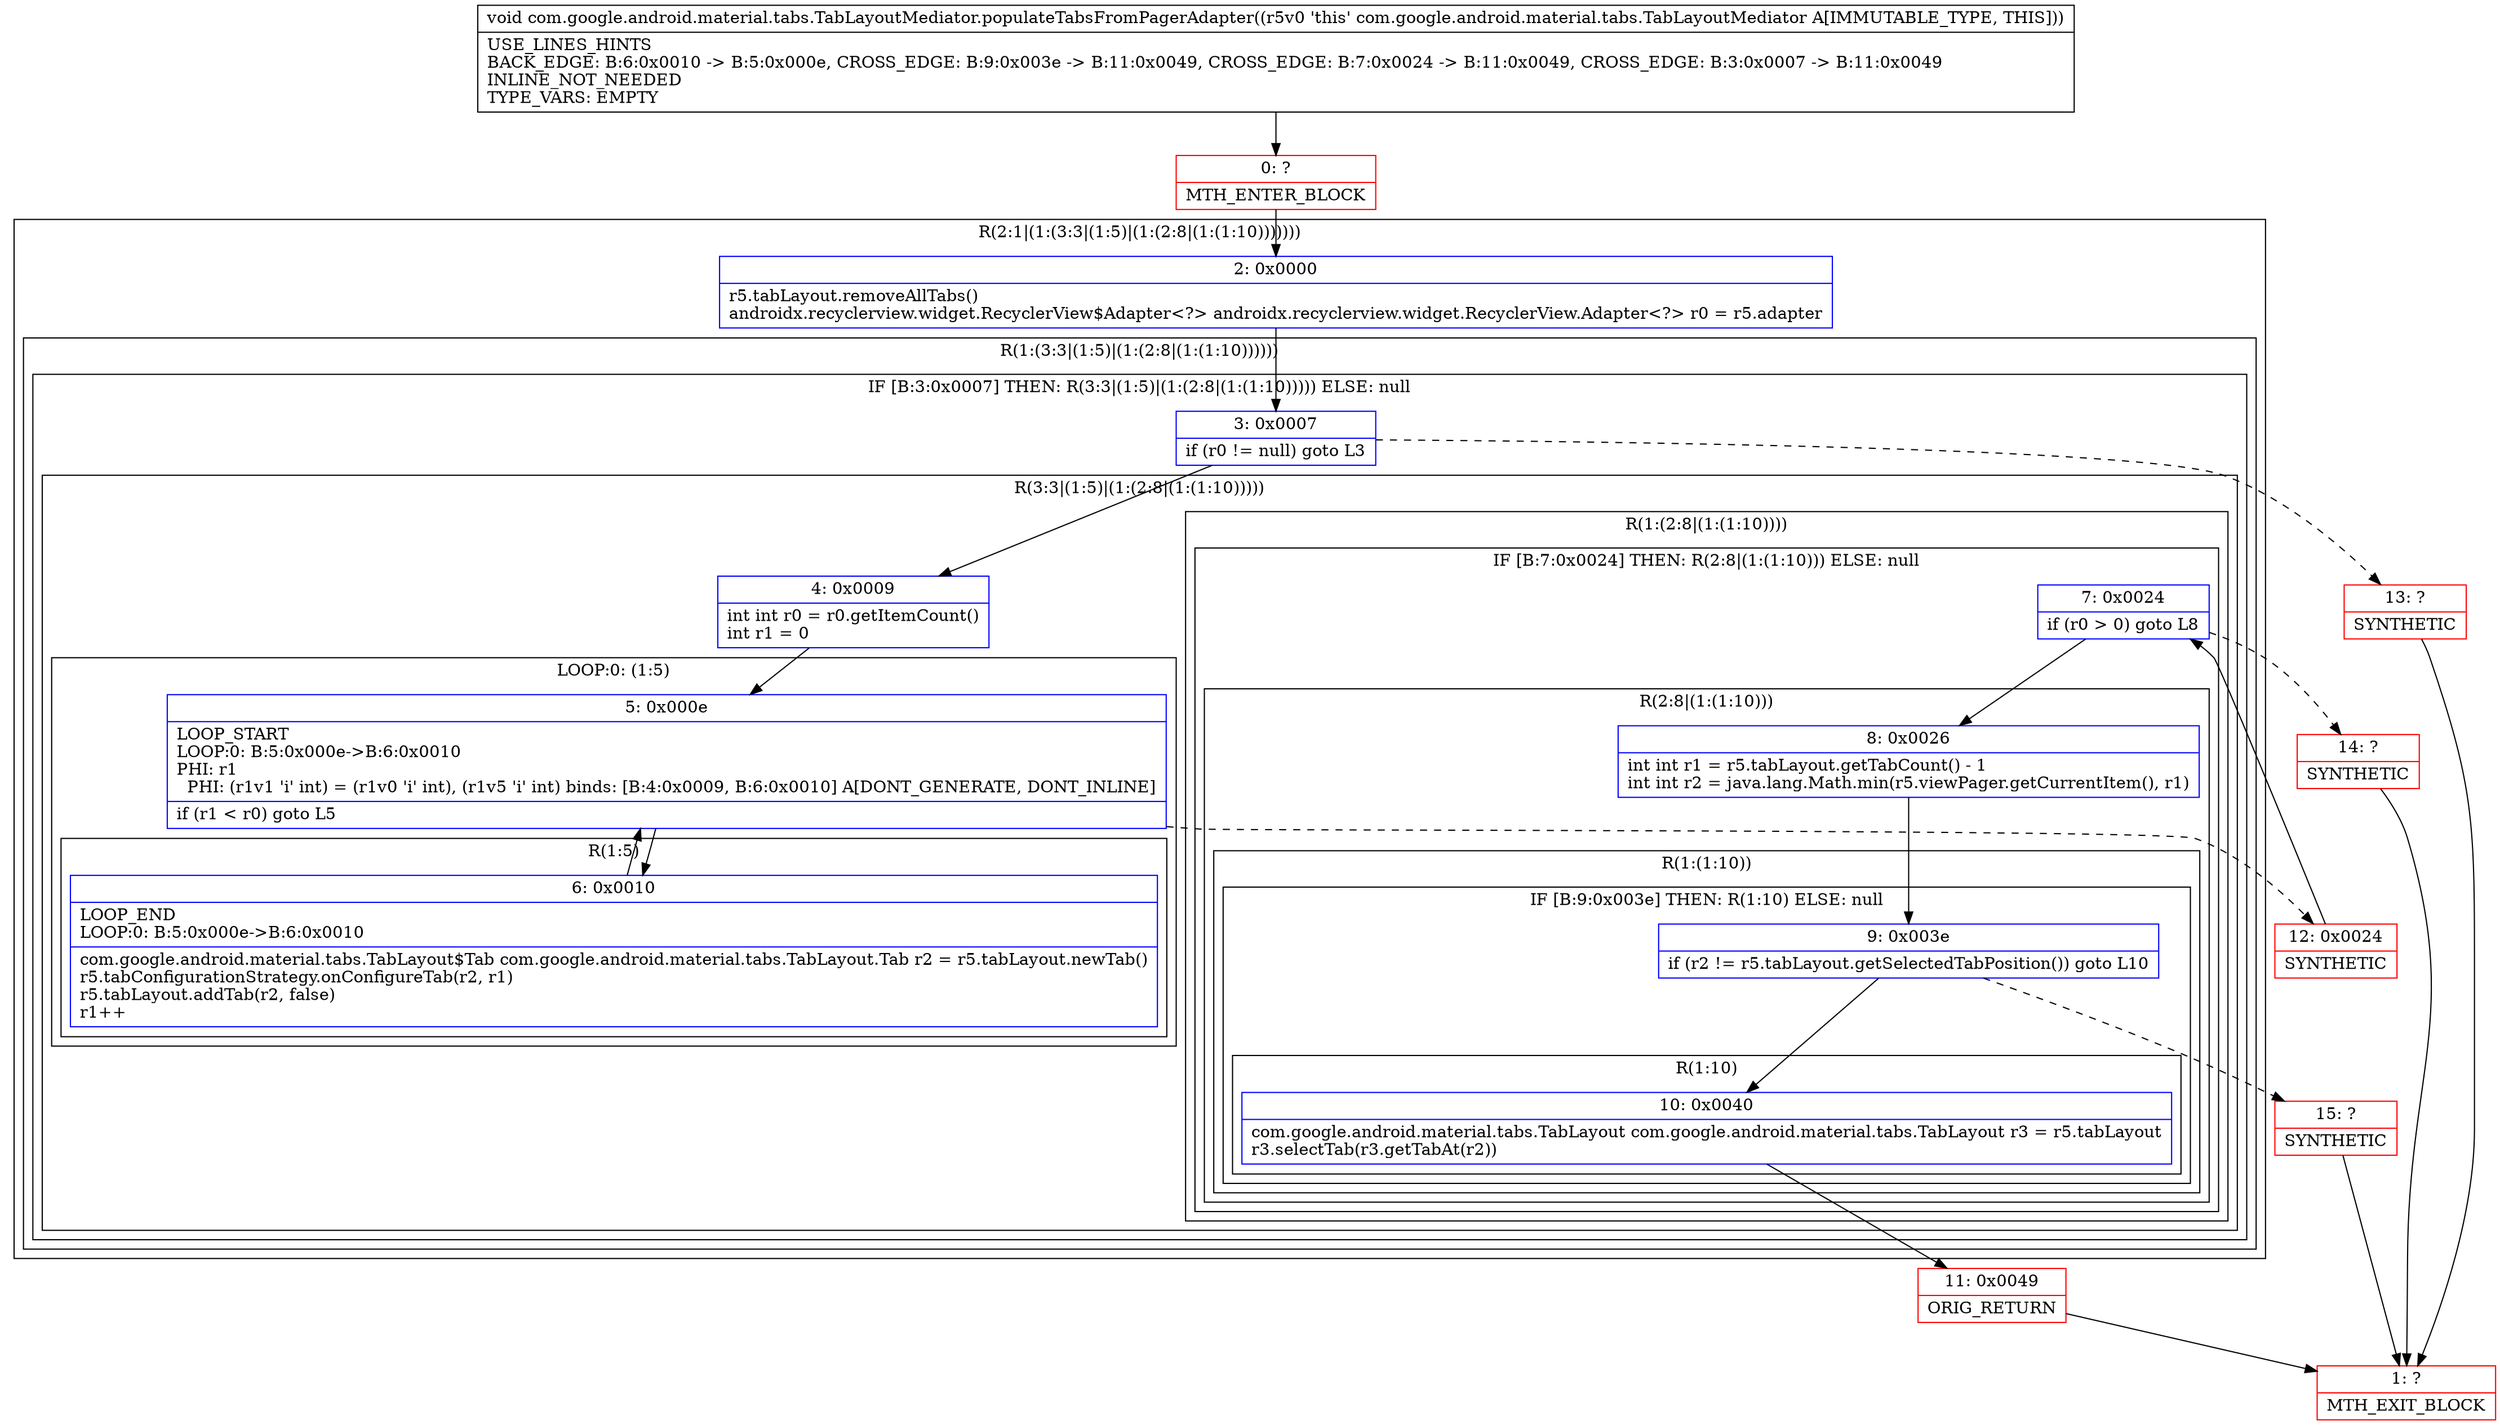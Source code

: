 digraph "CFG forcom.google.android.material.tabs.TabLayoutMediator.populateTabsFromPagerAdapter()V" {
subgraph cluster_Region_1679277140 {
label = "R(2:1|(1:(3:3|(1:5)|(1:(2:8|(1:(1:10)))))))";
node [shape=record,color=blue];
Node_2 [shape=record,label="{2\:\ 0x0000|r5.tabLayout.removeAllTabs()\landroidx.recyclerview.widget.RecyclerView$Adapter\<?\> androidx.recyclerview.widget.RecyclerView.Adapter\<?\> r0 = r5.adapter\l}"];
subgraph cluster_Region_952819368 {
label = "R(1:(3:3|(1:5)|(1:(2:8|(1:(1:10))))))";
node [shape=record,color=blue];
subgraph cluster_IfRegion_1344614999 {
label = "IF [B:3:0x0007] THEN: R(3:3|(1:5)|(1:(2:8|(1:(1:10))))) ELSE: null";
node [shape=record,color=blue];
Node_3 [shape=record,label="{3\:\ 0x0007|if (r0 != null) goto L3\l}"];
subgraph cluster_Region_1606375729 {
label = "R(3:3|(1:5)|(1:(2:8|(1:(1:10)))))";
node [shape=record,color=blue];
Node_4 [shape=record,label="{4\:\ 0x0009|int int r0 = r0.getItemCount()\lint r1 = 0\l}"];
subgraph cluster_LoopRegion_2058941292 {
label = "LOOP:0: (1:5)";
node [shape=record,color=blue];
Node_5 [shape=record,label="{5\:\ 0x000e|LOOP_START\lLOOP:0: B:5:0x000e\-\>B:6:0x0010\lPHI: r1 \l  PHI: (r1v1 'i' int) = (r1v0 'i' int), (r1v5 'i' int) binds: [B:4:0x0009, B:6:0x0010] A[DONT_GENERATE, DONT_INLINE]\l|if (r1 \< r0) goto L5\l}"];
subgraph cluster_Region_1524251868 {
label = "R(1:5)";
node [shape=record,color=blue];
Node_6 [shape=record,label="{6\:\ 0x0010|LOOP_END\lLOOP:0: B:5:0x000e\-\>B:6:0x0010\l|com.google.android.material.tabs.TabLayout$Tab com.google.android.material.tabs.TabLayout.Tab r2 = r5.tabLayout.newTab()\lr5.tabConfigurationStrategy.onConfigureTab(r2, r1)\lr5.tabLayout.addTab(r2, false)\lr1++\l}"];
}
}
subgraph cluster_Region_1185895763 {
label = "R(1:(2:8|(1:(1:10))))";
node [shape=record,color=blue];
subgraph cluster_IfRegion_596903283 {
label = "IF [B:7:0x0024] THEN: R(2:8|(1:(1:10))) ELSE: null";
node [shape=record,color=blue];
Node_7 [shape=record,label="{7\:\ 0x0024|if (r0 \> 0) goto L8\l}"];
subgraph cluster_Region_2131329127 {
label = "R(2:8|(1:(1:10)))";
node [shape=record,color=blue];
Node_8 [shape=record,label="{8\:\ 0x0026|int int r1 = r5.tabLayout.getTabCount() \- 1\lint int r2 = java.lang.Math.min(r5.viewPager.getCurrentItem(), r1)\l}"];
subgraph cluster_Region_938244564 {
label = "R(1:(1:10))";
node [shape=record,color=blue];
subgraph cluster_IfRegion_1108819833 {
label = "IF [B:9:0x003e] THEN: R(1:10) ELSE: null";
node [shape=record,color=blue];
Node_9 [shape=record,label="{9\:\ 0x003e|if (r2 != r5.tabLayout.getSelectedTabPosition()) goto L10\l}"];
subgraph cluster_Region_1093342677 {
label = "R(1:10)";
node [shape=record,color=blue];
Node_10 [shape=record,label="{10\:\ 0x0040|com.google.android.material.tabs.TabLayout com.google.android.material.tabs.TabLayout r3 = r5.tabLayout\lr3.selectTab(r3.getTabAt(r2))\l}"];
}
}
}
}
}
}
}
}
}
}
Node_0 [shape=record,color=red,label="{0\:\ ?|MTH_ENTER_BLOCK\l}"];
Node_12 [shape=record,color=red,label="{12\:\ 0x0024|SYNTHETIC\l}"];
Node_11 [shape=record,color=red,label="{11\:\ 0x0049|ORIG_RETURN\l}"];
Node_1 [shape=record,color=red,label="{1\:\ ?|MTH_EXIT_BLOCK\l}"];
Node_15 [shape=record,color=red,label="{15\:\ ?|SYNTHETIC\l}"];
Node_14 [shape=record,color=red,label="{14\:\ ?|SYNTHETIC\l}"];
Node_13 [shape=record,color=red,label="{13\:\ ?|SYNTHETIC\l}"];
MethodNode[shape=record,label="{void com.google.android.material.tabs.TabLayoutMediator.populateTabsFromPagerAdapter((r5v0 'this' com.google.android.material.tabs.TabLayoutMediator A[IMMUTABLE_TYPE, THIS]))  | USE_LINES_HINTS\lBACK_EDGE: B:6:0x0010 \-\> B:5:0x000e, CROSS_EDGE: B:9:0x003e \-\> B:11:0x0049, CROSS_EDGE: B:7:0x0024 \-\> B:11:0x0049, CROSS_EDGE: B:3:0x0007 \-\> B:11:0x0049\lINLINE_NOT_NEEDED\lTYPE_VARS: EMPTY\l}"];
MethodNode -> Node_0;Node_2 -> Node_3;
Node_3 -> Node_4;
Node_3 -> Node_13[style=dashed];
Node_4 -> Node_5;
Node_5 -> Node_6;
Node_5 -> Node_12[style=dashed];
Node_6 -> Node_5;
Node_7 -> Node_8;
Node_7 -> Node_14[style=dashed];
Node_8 -> Node_9;
Node_9 -> Node_10;
Node_9 -> Node_15[style=dashed];
Node_10 -> Node_11;
Node_0 -> Node_2;
Node_12 -> Node_7;
Node_11 -> Node_1;
Node_15 -> Node_1;
Node_14 -> Node_1;
Node_13 -> Node_1;
}

